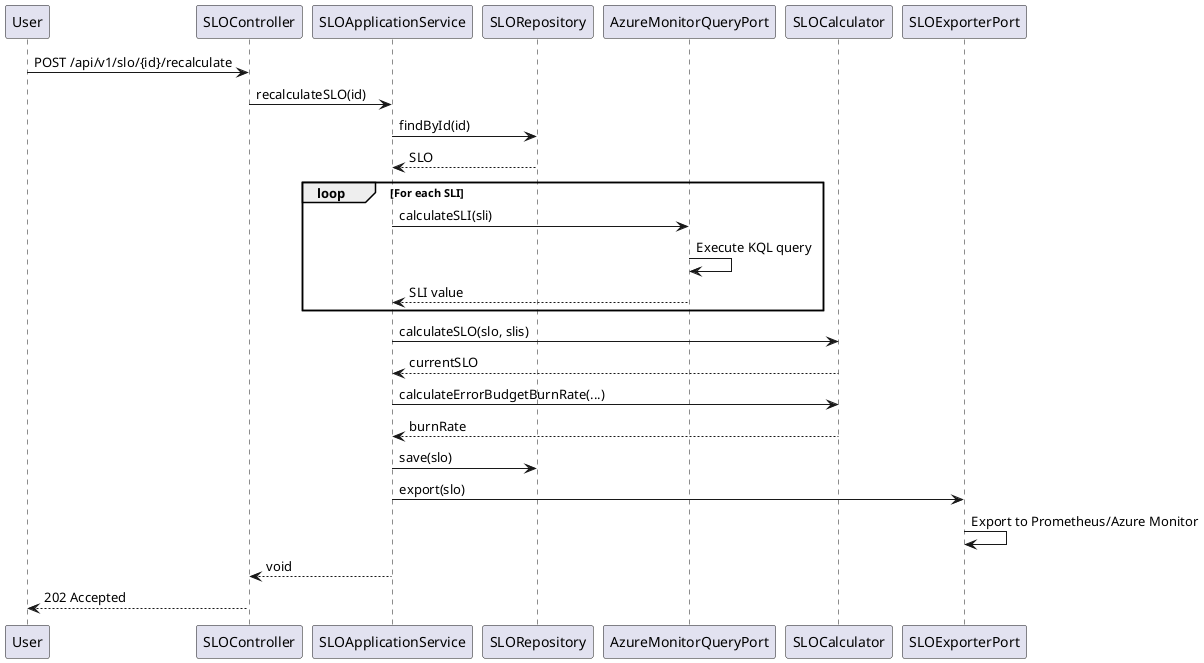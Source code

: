 @startuml SLO Calculation Flow
participant "User" as User
participant "SLOController" as Controller
participant "SLOApplicationService" as Service
participant "SLORepository" as Repo
participant "AzureMonitorQueryPort" as Monitor
participant "SLOCalculator" as Calculator
participant "SLOExporterPort" as Exporter

User -> Controller: POST /api/v1/slo/{id}/recalculate
Controller -> Service: recalculateSLO(id)
Service -> Repo: findById(id)
Repo --> Service: SLO

loop For each SLI
    Service -> Monitor: calculateSLI(sli)
    Monitor -> Monitor: Execute KQL query
    Monitor --> Service: SLI value
end

Service -> Calculator: calculateSLO(slo, slis)
Calculator --> Service: currentSLO

Service -> Calculator: calculateErrorBudgetBurnRate(...)
Calculator --> Service: burnRate

Service -> Repo: save(slo)
Service -> Exporter: export(slo)
Exporter -> Exporter: Export to Prometheus/Azure Monitor

Service --> Controller: void
Controller --> User: 202 Accepted
@enduml

